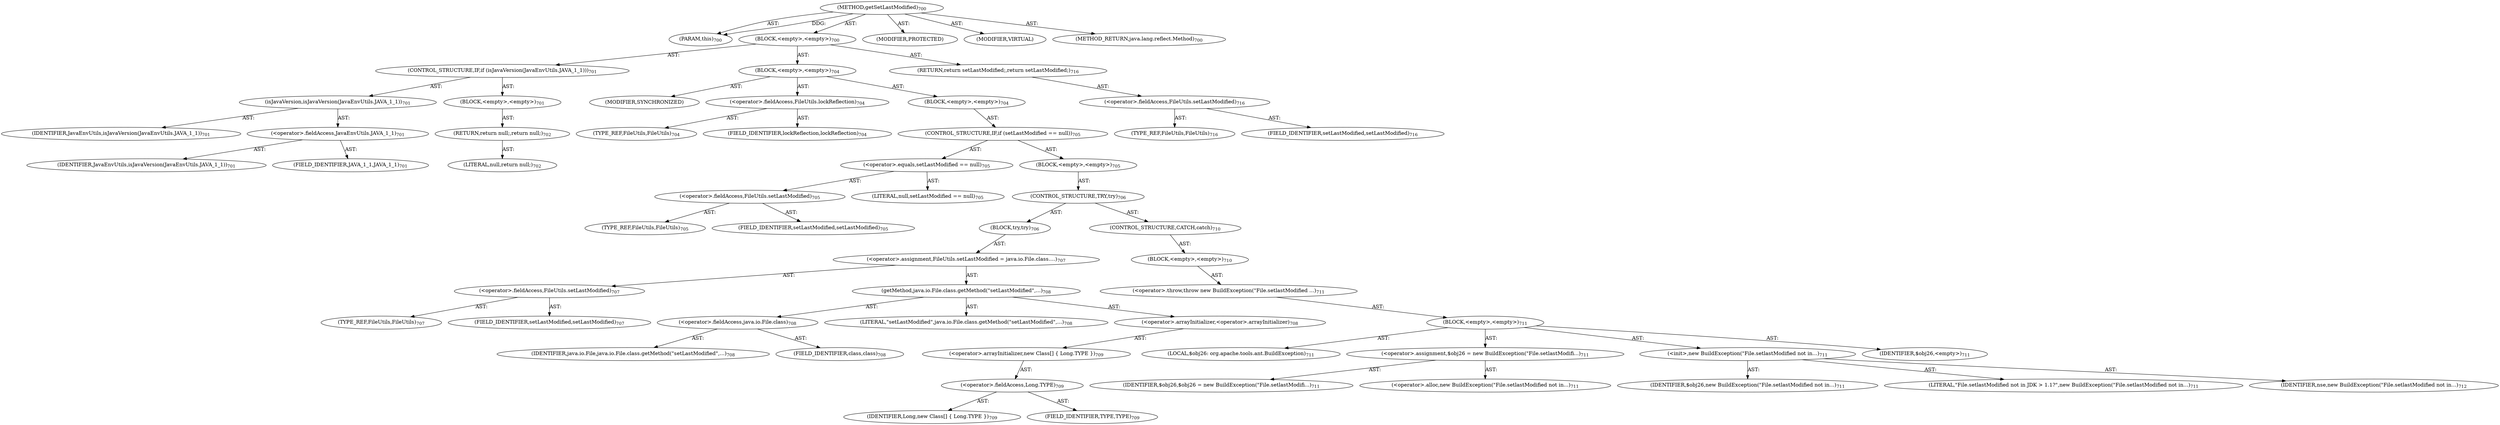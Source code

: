 digraph "getSetLastModified" {  
"111669149713" [label = <(METHOD,getSetLastModified)<SUB>700</SUB>> ]
"115964117092" [label = <(PARAM,this)<SUB>700</SUB>> ]
"25769803855" [label = <(BLOCK,&lt;empty&gt;,&lt;empty&gt;)<SUB>700</SUB>> ]
"47244640293" [label = <(CONTROL_STRUCTURE,IF,if (isJavaVersion(JavaEnvUtils.JAVA_1_1)))<SUB>701</SUB>> ]
"30064771323" [label = <(isJavaVersion,isJavaVersion(JavaEnvUtils.JAVA_1_1))<SUB>701</SUB>> ]
"68719477070" [label = <(IDENTIFIER,JavaEnvUtils,isJavaVersion(JavaEnvUtils.JAVA_1_1))<SUB>701</SUB>> ]
"30064771324" [label = <(&lt;operator&gt;.fieldAccess,JavaEnvUtils.JAVA_1_1)<SUB>701</SUB>> ]
"68719477071" [label = <(IDENTIFIER,JavaEnvUtils,isJavaVersion(JavaEnvUtils.JAVA_1_1))<SUB>701</SUB>> ]
"55834574851" [label = <(FIELD_IDENTIFIER,JAVA_1_1,JAVA_1_1)<SUB>701</SUB>> ]
"25769803856" [label = <(BLOCK,&lt;empty&gt;,&lt;empty&gt;)<SUB>701</SUB>> ]
"146028888066" [label = <(RETURN,return null;,return null;)<SUB>702</SUB>> ]
"90194313273" [label = <(LITERAL,null,return null;)<SUB>702</SUB>> ]
"25769803857" [label = <(BLOCK,&lt;empty&gt;,&lt;empty&gt;)<SUB>704</SUB>> ]
"133143986225" [label = <(MODIFIER,SYNCHRONIZED)> ]
"30064771325" [label = <(&lt;operator&gt;.fieldAccess,FileUtils.lockReflection)<SUB>704</SUB>> ]
"180388626432" [label = <(TYPE_REF,FileUtils,FileUtils)<SUB>704</SUB>> ]
"55834574852" [label = <(FIELD_IDENTIFIER,lockReflection,lockReflection)<SUB>704</SUB>> ]
"25769803858" [label = <(BLOCK,&lt;empty&gt;,&lt;empty&gt;)<SUB>704</SUB>> ]
"47244640294" [label = <(CONTROL_STRUCTURE,IF,if (setLastModified == null))<SUB>705</SUB>> ]
"30064771326" [label = <(&lt;operator&gt;.equals,setLastModified == null)<SUB>705</SUB>> ]
"30064771327" [label = <(&lt;operator&gt;.fieldAccess,FileUtils.setLastModified)<SUB>705</SUB>> ]
"180388626433" [label = <(TYPE_REF,FileUtils,FileUtils)<SUB>705</SUB>> ]
"55834574853" [label = <(FIELD_IDENTIFIER,setLastModified,setLastModified)<SUB>705</SUB>> ]
"90194313274" [label = <(LITERAL,null,setLastModified == null)<SUB>705</SUB>> ]
"25769803859" [label = <(BLOCK,&lt;empty&gt;,&lt;empty&gt;)<SUB>705</SUB>> ]
"47244640295" [label = <(CONTROL_STRUCTURE,TRY,try)<SUB>706</SUB>> ]
"25769803860" [label = <(BLOCK,try,try)<SUB>706</SUB>> ]
"30064771328" [label = <(&lt;operator&gt;.assignment,FileUtils.setLastModified = java.io.File.class....)<SUB>707</SUB>> ]
"30064771329" [label = <(&lt;operator&gt;.fieldAccess,FileUtils.setLastModified)<SUB>707</SUB>> ]
"180388626434" [label = <(TYPE_REF,FileUtils,FileUtils)<SUB>707</SUB>> ]
"55834574854" [label = <(FIELD_IDENTIFIER,setLastModified,setLastModified)<SUB>707</SUB>> ]
"30064771330" [label = <(getMethod,java.io.File.class.getMethod(&quot;setLastModified&quot;,...)<SUB>708</SUB>> ]
"30064771331" [label = <(&lt;operator&gt;.fieldAccess,java.io.File.class)<SUB>708</SUB>> ]
"68719477072" [label = <(IDENTIFIER,java.io.File,java.io.File.class.getMethod(&quot;setLastModified&quot;,...)<SUB>708</SUB>> ]
"55834574855" [label = <(FIELD_IDENTIFIER,class,class)<SUB>708</SUB>> ]
"90194313275" [label = <(LITERAL,&quot;setLastModified&quot;,java.io.File.class.getMethod(&quot;setLastModified&quot;,...)<SUB>708</SUB>> ]
"30064771332" [label = <(&lt;operator&gt;.arrayInitializer,&lt;operator&gt;.arrayInitializer)<SUB>708</SUB>> ]
"30064771333" [label = <(&lt;operator&gt;.arrayInitializer,new Class[] { Long.TYPE })<SUB>709</SUB>> ]
"30064771334" [label = <(&lt;operator&gt;.fieldAccess,Long.TYPE)<SUB>709</SUB>> ]
"68719477073" [label = <(IDENTIFIER,Long,new Class[] { Long.TYPE })<SUB>709</SUB>> ]
"55834574856" [label = <(FIELD_IDENTIFIER,TYPE,TYPE)<SUB>709</SUB>> ]
"47244640296" [label = <(CONTROL_STRUCTURE,CATCH,catch)<SUB>710</SUB>> ]
"25769803861" [label = <(BLOCK,&lt;empty&gt;,&lt;empty&gt;)<SUB>710</SUB>> ]
"30064771335" [label = <(&lt;operator&gt;.throw,throw new BuildException(&quot;File.setlastModified ...)<SUB>711</SUB>> ]
"25769803862" [label = <(BLOCK,&lt;empty&gt;,&lt;empty&gt;)<SUB>711</SUB>> ]
"94489280560" [label = <(LOCAL,$obj26: org.apache.tools.ant.BuildException)<SUB>711</SUB>> ]
"30064771336" [label = <(&lt;operator&gt;.assignment,$obj26 = new BuildException(&quot;File.setlastModifi...)<SUB>711</SUB>> ]
"68719477074" [label = <(IDENTIFIER,$obj26,$obj26 = new BuildException(&quot;File.setlastModifi...)<SUB>711</SUB>> ]
"30064771337" [label = <(&lt;operator&gt;.alloc,new BuildException(&quot;File.setlastModified not in...)<SUB>711</SUB>> ]
"30064771338" [label = <(&lt;init&gt;,new BuildException(&quot;File.setlastModified not in...)<SUB>711</SUB>> ]
"68719477075" [label = <(IDENTIFIER,$obj26,new BuildException(&quot;File.setlastModified not in...)<SUB>711</SUB>> ]
"90194313276" [label = <(LITERAL,&quot;File.setlastModified not in JDK &gt; 1.1?&quot;,new BuildException(&quot;File.setlastModified not in...)<SUB>711</SUB>> ]
"68719477076" [label = <(IDENTIFIER,nse,new BuildException(&quot;File.setlastModified not in...)<SUB>712</SUB>> ]
"68719477077" [label = <(IDENTIFIER,$obj26,&lt;empty&gt;)<SUB>711</SUB>> ]
"146028888067" [label = <(RETURN,return setLastModified;,return setLastModified;)<SUB>716</SUB>> ]
"30064771339" [label = <(&lt;operator&gt;.fieldAccess,FileUtils.setLastModified)<SUB>716</SUB>> ]
"180388626435" [label = <(TYPE_REF,FileUtils,FileUtils)<SUB>716</SUB>> ]
"55834574857" [label = <(FIELD_IDENTIFIER,setLastModified,setLastModified)<SUB>716</SUB>> ]
"133143986226" [label = <(MODIFIER,PROTECTED)> ]
"133143986227" [label = <(MODIFIER,VIRTUAL)> ]
"128849018897" [label = <(METHOD_RETURN,java.lang.reflect.Method)<SUB>700</SUB>> ]
  "111669149713" -> "115964117092"  [ label = "AST: "] 
  "111669149713" -> "25769803855"  [ label = "AST: "] 
  "111669149713" -> "133143986226"  [ label = "AST: "] 
  "111669149713" -> "133143986227"  [ label = "AST: "] 
  "111669149713" -> "128849018897"  [ label = "AST: "] 
  "25769803855" -> "47244640293"  [ label = "AST: "] 
  "25769803855" -> "25769803857"  [ label = "AST: "] 
  "25769803855" -> "146028888067"  [ label = "AST: "] 
  "47244640293" -> "30064771323"  [ label = "AST: "] 
  "47244640293" -> "25769803856"  [ label = "AST: "] 
  "30064771323" -> "68719477070"  [ label = "AST: "] 
  "30064771323" -> "30064771324"  [ label = "AST: "] 
  "30064771324" -> "68719477071"  [ label = "AST: "] 
  "30064771324" -> "55834574851"  [ label = "AST: "] 
  "25769803856" -> "146028888066"  [ label = "AST: "] 
  "146028888066" -> "90194313273"  [ label = "AST: "] 
  "25769803857" -> "133143986225"  [ label = "AST: "] 
  "25769803857" -> "30064771325"  [ label = "AST: "] 
  "25769803857" -> "25769803858"  [ label = "AST: "] 
  "30064771325" -> "180388626432"  [ label = "AST: "] 
  "30064771325" -> "55834574852"  [ label = "AST: "] 
  "25769803858" -> "47244640294"  [ label = "AST: "] 
  "47244640294" -> "30064771326"  [ label = "AST: "] 
  "47244640294" -> "25769803859"  [ label = "AST: "] 
  "30064771326" -> "30064771327"  [ label = "AST: "] 
  "30064771326" -> "90194313274"  [ label = "AST: "] 
  "30064771327" -> "180388626433"  [ label = "AST: "] 
  "30064771327" -> "55834574853"  [ label = "AST: "] 
  "25769803859" -> "47244640295"  [ label = "AST: "] 
  "47244640295" -> "25769803860"  [ label = "AST: "] 
  "47244640295" -> "47244640296"  [ label = "AST: "] 
  "25769803860" -> "30064771328"  [ label = "AST: "] 
  "30064771328" -> "30064771329"  [ label = "AST: "] 
  "30064771328" -> "30064771330"  [ label = "AST: "] 
  "30064771329" -> "180388626434"  [ label = "AST: "] 
  "30064771329" -> "55834574854"  [ label = "AST: "] 
  "30064771330" -> "30064771331"  [ label = "AST: "] 
  "30064771330" -> "90194313275"  [ label = "AST: "] 
  "30064771330" -> "30064771332"  [ label = "AST: "] 
  "30064771331" -> "68719477072"  [ label = "AST: "] 
  "30064771331" -> "55834574855"  [ label = "AST: "] 
  "30064771332" -> "30064771333"  [ label = "AST: "] 
  "30064771333" -> "30064771334"  [ label = "AST: "] 
  "30064771334" -> "68719477073"  [ label = "AST: "] 
  "30064771334" -> "55834574856"  [ label = "AST: "] 
  "47244640296" -> "25769803861"  [ label = "AST: "] 
  "25769803861" -> "30064771335"  [ label = "AST: "] 
  "30064771335" -> "25769803862"  [ label = "AST: "] 
  "25769803862" -> "94489280560"  [ label = "AST: "] 
  "25769803862" -> "30064771336"  [ label = "AST: "] 
  "25769803862" -> "30064771338"  [ label = "AST: "] 
  "25769803862" -> "68719477077"  [ label = "AST: "] 
  "30064771336" -> "68719477074"  [ label = "AST: "] 
  "30064771336" -> "30064771337"  [ label = "AST: "] 
  "30064771338" -> "68719477075"  [ label = "AST: "] 
  "30064771338" -> "90194313276"  [ label = "AST: "] 
  "30064771338" -> "68719477076"  [ label = "AST: "] 
  "146028888067" -> "30064771339"  [ label = "AST: "] 
  "30064771339" -> "180388626435"  [ label = "AST: "] 
  "30064771339" -> "55834574857"  [ label = "AST: "] 
  "111669149713" -> "115964117092"  [ label = "DDG: "] 
}

